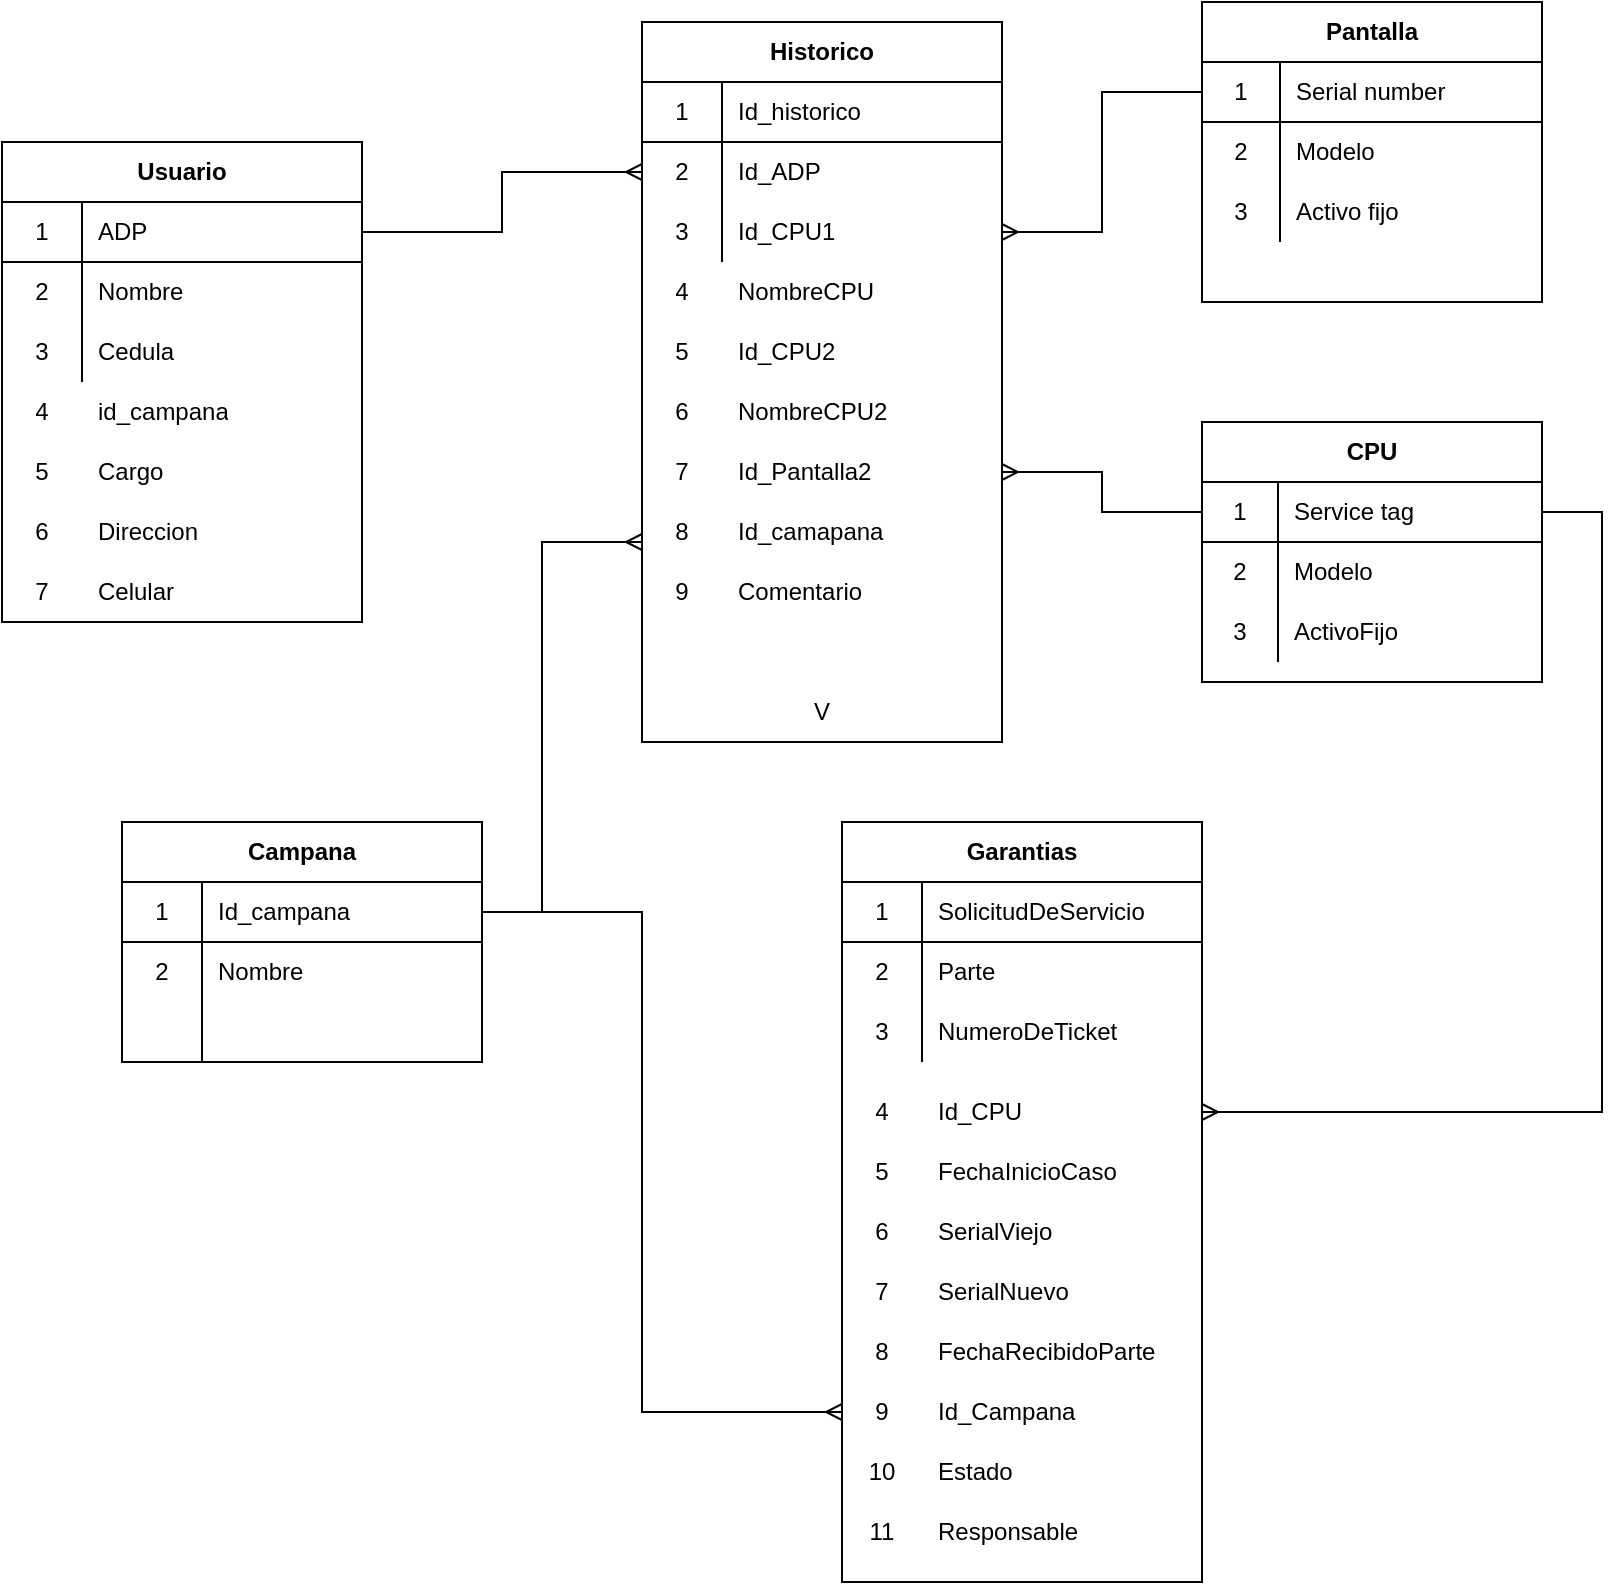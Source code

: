 <mxfile version="14.6.0" type="device"><diagram id="nsAA8oN7hrVzSMT5-Uo8" name="Page-1"><mxGraphModel dx="1422" dy="737" grid="1" gridSize="10" guides="1" tooltips="1" connect="1" arrows="1" fold="1" page="1" pageScale="1" pageWidth="850" pageHeight="1100" math="0" shadow="0"><root><mxCell id="0"/><mxCell id="1" parent="0"/><mxCell id="r07mZKcz7ETErod1xhzl-1" value="Campana" style="shape=table;html=1;whiteSpace=wrap;startSize=30;container=1;collapsible=0;childLayout=tableLayout;fixedRows=1;rowLines=0;fontStyle=1;align=center;" vertex="1" parent="1"><mxGeometry x="60" y="460" width="180" height="120" as="geometry"/></mxCell><mxCell id="r07mZKcz7ETErod1xhzl-2" value="" style="shape=partialRectangle;html=1;whiteSpace=wrap;collapsible=0;dropTarget=0;pointerEvents=0;fillColor=none;top=0;left=0;bottom=1;right=0;points=[[0,0.5],[1,0.5]];portConstraint=eastwest;" vertex="1" parent="r07mZKcz7ETErod1xhzl-1"><mxGeometry y="30" width="180" height="30" as="geometry"/></mxCell><mxCell id="r07mZKcz7ETErod1xhzl-3" value="1" style="shape=partialRectangle;html=1;whiteSpace=wrap;connectable=0;fillColor=none;top=0;left=0;bottom=0;right=0;overflow=hidden;" vertex="1" parent="r07mZKcz7ETErod1xhzl-2"><mxGeometry width="40" height="30" as="geometry"/></mxCell><mxCell id="r07mZKcz7ETErod1xhzl-4" value="Id_campana" style="shape=partialRectangle;html=1;whiteSpace=wrap;connectable=0;fillColor=none;top=0;left=0;bottom=0;right=0;align=left;spacingLeft=6;overflow=hidden;" vertex="1" parent="r07mZKcz7ETErod1xhzl-2"><mxGeometry x="40" width="140" height="30" as="geometry"/></mxCell><mxCell id="r07mZKcz7ETErod1xhzl-5" value="" style="shape=partialRectangle;html=1;whiteSpace=wrap;collapsible=0;dropTarget=0;pointerEvents=0;fillColor=none;top=0;left=0;bottom=0;right=0;points=[[0,0.5],[1,0.5]];portConstraint=eastwest;" vertex="1" parent="r07mZKcz7ETErod1xhzl-1"><mxGeometry y="60" width="180" height="30" as="geometry"/></mxCell><mxCell id="r07mZKcz7ETErod1xhzl-6" value="2" style="shape=partialRectangle;html=1;whiteSpace=wrap;connectable=0;fillColor=none;top=0;left=0;bottom=0;right=0;overflow=hidden;" vertex="1" parent="r07mZKcz7ETErod1xhzl-5"><mxGeometry width="40" height="30" as="geometry"/></mxCell><mxCell id="r07mZKcz7ETErod1xhzl-7" value="Nombre" style="shape=partialRectangle;html=1;whiteSpace=wrap;connectable=0;fillColor=none;top=0;left=0;bottom=0;right=0;align=left;spacingLeft=6;overflow=hidden;" vertex="1" parent="r07mZKcz7ETErod1xhzl-5"><mxGeometry x="40" width="140" height="30" as="geometry"/></mxCell><mxCell id="r07mZKcz7ETErod1xhzl-8" value="" style="shape=partialRectangle;html=1;whiteSpace=wrap;collapsible=0;dropTarget=0;pointerEvents=0;fillColor=none;top=0;left=0;bottom=0;right=0;points=[[0,0.5],[1,0.5]];portConstraint=eastwest;" vertex="1" parent="r07mZKcz7ETErod1xhzl-1"><mxGeometry y="90" width="180" height="30" as="geometry"/></mxCell><mxCell id="r07mZKcz7ETErod1xhzl-9" value="" style="shape=partialRectangle;html=1;whiteSpace=wrap;connectable=0;fillColor=none;top=0;left=0;bottom=0;right=0;overflow=hidden;" vertex="1" parent="r07mZKcz7ETErod1xhzl-8"><mxGeometry width="40" height="30" as="geometry"/></mxCell><mxCell id="r07mZKcz7ETErod1xhzl-10" value="" style="shape=partialRectangle;html=1;whiteSpace=wrap;connectable=0;fillColor=none;top=0;left=0;bottom=0;right=0;align=left;spacingLeft=6;overflow=hidden;" vertex="1" parent="r07mZKcz7ETErod1xhzl-8"><mxGeometry x="40" width="140" height="30" as="geometry"/></mxCell><mxCell id="r07mZKcz7ETErod1xhzl-11" value="Usuario" style="shape=table;html=1;whiteSpace=wrap;startSize=30;container=1;collapsible=0;childLayout=tableLayout;fixedRows=1;rowLines=0;fontStyle=1;align=center;" vertex="1" parent="1"><mxGeometry y="120" width="180" height="240" as="geometry"/></mxCell><mxCell id="r07mZKcz7ETErod1xhzl-12" value="" style="shape=partialRectangle;html=1;whiteSpace=wrap;collapsible=0;dropTarget=0;pointerEvents=0;fillColor=none;top=0;left=0;bottom=1;right=0;points=[[0,0.5],[1,0.5]];portConstraint=eastwest;" vertex="1" parent="r07mZKcz7ETErod1xhzl-11"><mxGeometry y="30" width="180" height="30" as="geometry"/></mxCell><mxCell id="r07mZKcz7ETErod1xhzl-13" value="1" style="shape=partialRectangle;html=1;whiteSpace=wrap;connectable=0;fillColor=none;top=0;left=0;bottom=0;right=0;overflow=hidden;" vertex="1" parent="r07mZKcz7ETErod1xhzl-12"><mxGeometry width="40" height="30" as="geometry"/></mxCell><mxCell id="r07mZKcz7ETErod1xhzl-14" value="ADP" style="shape=partialRectangle;html=1;whiteSpace=wrap;connectable=0;fillColor=none;top=0;left=0;bottom=0;right=0;align=left;spacingLeft=6;overflow=hidden;" vertex="1" parent="r07mZKcz7ETErod1xhzl-12"><mxGeometry x="40" width="140" height="30" as="geometry"/></mxCell><mxCell id="r07mZKcz7ETErod1xhzl-15" value="" style="shape=partialRectangle;html=1;whiteSpace=wrap;collapsible=0;dropTarget=0;pointerEvents=0;fillColor=none;top=0;left=0;bottom=0;right=0;points=[[0,0.5],[1,0.5]];portConstraint=eastwest;" vertex="1" parent="r07mZKcz7ETErod1xhzl-11"><mxGeometry y="60" width="180" height="30" as="geometry"/></mxCell><mxCell id="r07mZKcz7ETErod1xhzl-16" value="2" style="shape=partialRectangle;html=1;whiteSpace=wrap;connectable=0;fillColor=none;top=0;left=0;bottom=0;right=0;overflow=hidden;" vertex="1" parent="r07mZKcz7ETErod1xhzl-15"><mxGeometry width="40" height="30" as="geometry"/></mxCell><mxCell id="r07mZKcz7ETErod1xhzl-17" value="Nombre" style="shape=partialRectangle;html=1;whiteSpace=wrap;connectable=0;fillColor=none;top=0;left=0;bottom=0;right=0;align=left;spacingLeft=6;overflow=hidden;" vertex="1" parent="r07mZKcz7ETErod1xhzl-15"><mxGeometry x="40" width="140" height="30" as="geometry"/></mxCell><mxCell id="r07mZKcz7ETErod1xhzl-18" value="" style="shape=partialRectangle;html=1;whiteSpace=wrap;collapsible=0;dropTarget=0;pointerEvents=0;fillColor=none;top=0;left=0;bottom=0;right=0;points=[[0,0.5],[1,0.5]];portConstraint=eastwest;" vertex="1" parent="r07mZKcz7ETErod1xhzl-11"><mxGeometry y="90" width="180" height="30" as="geometry"/></mxCell><mxCell id="r07mZKcz7ETErod1xhzl-19" value="3" style="shape=partialRectangle;html=1;whiteSpace=wrap;connectable=0;fillColor=none;top=0;left=0;bottom=0;right=0;overflow=hidden;" vertex="1" parent="r07mZKcz7ETErod1xhzl-18"><mxGeometry width="40" height="30" as="geometry"/></mxCell><mxCell id="r07mZKcz7ETErod1xhzl-20" value="Cedula" style="shape=partialRectangle;html=1;whiteSpace=wrap;connectable=0;fillColor=none;top=0;left=0;bottom=0;right=0;align=left;spacingLeft=6;overflow=hidden;" vertex="1" parent="r07mZKcz7ETErod1xhzl-18"><mxGeometry x="40" width="140" height="30" as="geometry"/></mxCell><mxCell id="r07mZKcz7ETErod1xhzl-21" value="" style="shape=partialRectangle;html=1;whiteSpace=wrap;collapsible=0;dropTarget=0;pointerEvents=0;fillColor=none;top=0;left=0;bottom=0;right=0;points=[[0,0.5],[1,0.5]];portConstraint=eastwest;" vertex="1" parent="1"><mxGeometry y="270" width="180" height="30" as="geometry"/></mxCell><mxCell id="r07mZKcz7ETErod1xhzl-22" value="5" style="shape=partialRectangle;html=1;whiteSpace=wrap;connectable=0;fillColor=none;top=0;left=0;bottom=0;right=0;overflow=hidden;" vertex="1" parent="r07mZKcz7ETErod1xhzl-21"><mxGeometry width="40" height="30" as="geometry"/></mxCell><mxCell id="r07mZKcz7ETErod1xhzl-23" value="Cargo" style="shape=partialRectangle;html=1;whiteSpace=wrap;connectable=0;fillColor=none;top=0;left=0;bottom=0;right=0;align=left;spacingLeft=6;overflow=hidden;" vertex="1" parent="r07mZKcz7ETErod1xhzl-21"><mxGeometry x="40" width="140" height="30" as="geometry"/></mxCell><mxCell id="r07mZKcz7ETErod1xhzl-24" value="" style="shape=partialRectangle;html=1;whiteSpace=wrap;collapsible=0;dropTarget=0;pointerEvents=0;fillColor=none;top=0;left=0;bottom=0;right=0;points=[[0,0.5],[1,0.5]];portConstraint=eastwest;" vertex="1" parent="1"><mxGeometry y="240" width="180" height="30" as="geometry"/></mxCell><mxCell id="r07mZKcz7ETErod1xhzl-25" value="4" style="shape=partialRectangle;html=1;whiteSpace=wrap;connectable=0;fillColor=none;top=0;left=0;bottom=0;right=0;overflow=hidden;" vertex="1" parent="r07mZKcz7ETErod1xhzl-24"><mxGeometry width="40" height="30" as="geometry"/></mxCell><mxCell id="r07mZKcz7ETErod1xhzl-26" value="id_campana" style="shape=partialRectangle;html=1;whiteSpace=wrap;connectable=0;fillColor=none;top=0;left=0;bottom=0;right=0;align=left;spacingLeft=6;overflow=hidden;" vertex="1" parent="r07mZKcz7ETErod1xhzl-24"><mxGeometry x="40" width="140" height="30" as="geometry"/></mxCell><mxCell id="r07mZKcz7ETErod1xhzl-27" value="" style="shape=partialRectangle;html=1;whiteSpace=wrap;collapsible=0;dropTarget=0;pointerEvents=0;fillColor=none;top=0;left=0;bottom=0;right=0;points=[[0,0.5],[1,0.5]];portConstraint=eastwest;" vertex="1" parent="1"><mxGeometry y="300" width="180" height="30" as="geometry"/></mxCell><mxCell id="r07mZKcz7ETErod1xhzl-28" value="6" style="shape=partialRectangle;html=1;whiteSpace=wrap;connectable=0;fillColor=none;top=0;left=0;bottom=0;right=0;overflow=hidden;" vertex="1" parent="r07mZKcz7ETErod1xhzl-27"><mxGeometry width="40" height="30" as="geometry"/></mxCell><mxCell id="r07mZKcz7ETErod1xhzl-29" value="Direccion" style="shape=partialRectangle;html=1;whiteSpace=wrap;connectable=0;fillColor=none;top=0;left=0;bottom=0;right=0;align=left;spacingLeft=6;overflow=hidden;" vertex="1" parent="r07mZKcz7ETErod1xhzl-27"><mxGeometry x="40" width="140" height="30" as="geometry"/></mxCell><mxCell id="r07mZKcz7ETErod1xhzl-30" value="" style="shape=partialRectangle;html=1;whiteSpace=wrap;collapsible=0;dropTarget=0;pointerEvents=0;fillColor=none;top=0;left=0;bottom=0;right=0;points=[[0,0.5],[1,0.5]];portConstraint=eastwest;" vertex="1" parent="1"><mxGeometry y="330" width="180" height="30" as="geometry"/></mxCell><mxCell id="r07mZKcz7ETErod1xhzl-31" value="7" style="shape=partialRectangle;html=1;whiteSpace=wrap;connectable=0;fillColor=none;top=0;left=0;bottom=0;right=0;overflow=hidden;" vertex="1" parent="r07mZKcz7ETErod1xhzl-30"><mxGeometry width="40" height="30" as="geometry"/></mxCell><mxCell id="r07mZKcz7ETErod1xhzl-32" value="Celular" style="shape=partialRectangle;html=1;whiteSpace=wrap;connectable=0;fillColor=none;top=0;left=0;bottom=0;right=0;align=left;spacingLeft=6;overflow=hidden;" vertex="1" parent="r07mZKcz7ETErod1xhzl-30"><mxGeometry x="40" width="140" height="30" as="geometry"/></mxCell><mxCell id="r07mZKcz7ETErod1xhzl-33" value="CPU" style="shape=table;html=1;whiteSpace=wrap;startSize=30;container=1;collapsible=0;childLayout=tableLayout;fixedRows=1;rowLines=0;fontStyle=1;align=center;" vertex="1" parent="1"><mxGeometry x="600" y="260" width="170" height="130" as="geometry"/></mxCell><mxCell id="r07mZKcz7ETErod1xhzl-34" value="" style="shape=partialRectangle;html=1;whiteSpace=wrap;collapsible=0;dropTarget=0;pointerEvents=0;fillColor=none;top=0;left=0;bottom=1;right=0;points=[[0,0.5],[1,0.5]];portConstraint=eastwest;" vertex="1" parent="r07mZKcz7ETErod1xhzl-33"><mxGeometry y="30" width="170" height="30" as="geometry"/></mxCell><mxCell id="r07mZKcz7ETErod1xhzl-35" value="1" style="shape=partialRectangle;html=1;whiteSpace=wrap;connectable=0;fillColor=none;top=0;left=0;bottom=0;right=0;overflow=hidden;" vertex="1" parent="r07mZKcz7ETErod1xhzl-34"><mxGeometry width="38" height="30" as="geometry"/></mxCell><mxCell id="r07mZKcz7ETErod1xhzl-36" value="Service tag" style="shape=partialRectangle;html=1;whiteSpace=wrap;connectable=0;fillColor=none;top=0;left=0;bottom=0;right=0;align=left;spacingLeft=6;overflow=hidden;" vertex="1" parent="r07mZKcz7ETErod1xhzl-34"><mxGeometry x="38" width="132" height="30" as="geometry"/></mxCell><mxCell id="r07mZKcz7ETErod1xhzl-37" value="" style="shape=partialRectangle;html=1;whiteSpace=wrap;collapsible=0;dropTarget=0;pointerEvents=0;fillColor=none;top=0;left=0;bottom=0;right=0;points=[[0,0.5],[1,0.5]];portConstraint=eastwest;" vertex="1" parent="r07mZKcz7ETErod1xhzl-33"><mxGeometry y="60" width="170" height="30" as="geometry"/></mxCell><mxCell id="r07mZKcz7ETErod1xhzl-38" value="2" style="shape=partialRectangle;html=1;whiteSpace=wrap;connectable=0;fillColor=none;top=0;left=0;bottom=0;right=0;overflow=hidden;" vertex="1" parent="r07mZKcz7ETErod1xhzl-37"><mxGeometry width="38" height="30" as="geometry"/></mxCell><mxCell id="r07mZKcz7ETErod1xhzl-39" value="Modelo" style="shape=partialRectangle;html=1;whiteSpace=wrap;connectable=0;fillColor=none;top=0;left=0;bottom=0;right=0;align=left;spacingLeft=6;overflow=hidden;" vertex="1" parent="r07mZKcz7ETErod1xhzl-37"><mxGeometry x="38" width="132" height="30" as="geometry"/></mxCell><mxCell id="r07mZKcz7ETErod1xhzl-40" value="" style="shape=partialRectangle;html=1;whiteSpace=wrap;collapsible=0;dropTarget=0;pointerEvents=0;fillColor=none;top=0;left=0;bottom=0;right=0;points=[[0,0.5],[1,0.5]];portConstraint=eastwest;" vertex="1" parent="r07mZKcz7ETErod1xhzl-33"><mxGeometry y="90" width="170" height="30" as="geometry"/></mxCell><mxCell id="r07mZKcz7ETErod1xhzl-41" value="3" style="shape=partialRectangle;html=1;whiteSpace=wrap;connectable=0;fillColor=none;top=0;left=0;bottom=0;right=0;overflow=hidden;" vertex="1" parent="r07mZKcz7ETErod1xhzl-40"><mxGeometry width="38" height="30" as="geometry"/></mxCell><mxCell id="r07mZKcz7ETErod1xhzl-42" value="ActivoFijo" style="shape=partialRectangle;html=1;whiteSpace=wrap;connectable=0;fillColor=none;top=0;left=0;bottom=0;right=0;align=left;spacingLeft=6;overflow=hidden;" vertex="1" parent="r07mZKcz7ETErod1xhzl-40"><mxGeometry x="38" width="132" height="30" as="geometry"/></mxCell><mxCell id="r07mZKcz7ETErod1xhzl-46" value="Pantalla" style="shape=table;html=1;whiteSpace=wrap;startSize=30;container=1;collapsible=0;childLayout=tableLayout;fixedRows=1;rowLines=0;fontStyle=1;align=center;" vertex="1" parent="1"><mxGeometry x="600" y="50" width="170" height="150" as="geometry"/></mxCell><mxCell id="r07mZKcz7ETErod1xhzl-47" value="" style="shape=partialRectangle;html=1;whiteSpace=wrap;collapsible=0;dropTarget=0;pointerEvents=0;fillColor=none;top=0;left=0;bottom=1;right=0;points=[[0,0.5],[1,0.5]];portConstraint=eastwest;" vertex="1" parent="r07mZKcz7ETErod1xhzl-46"><mxGeometry y="30" width="170" height="30" as="geometry"/></mxCell><mxCell id="r07mZKcz7ETErod1xhzl-48" value="1" style="shape=partialRectangle;html=1;whiteSpace=wrap;connectable=0;fillColor=none;top=0;left=0;bottom=0;right=0;overflow=hidden;" vertex="1" parent="r07mZKcz7ETErod1xhzl-47"><mxGeometry width="39" height="30" as="geometry"/></mxCell><mxCell id="r07mZKcz7ETErod1xhzl-49" value="Serial number" style="shape=partialRectangle;html=1;whiteSpace=wrap;connectable=0;fillColor=none;top=0;left=0;bottom=0;right=0;align=left;spacingLeft=6;overflow=hidden;" vertex="1" parent="r07mZKcz7ETErod1xhzl-47"><mxGeometry x="39" width="131" height="30" as="geometry"/></mxCell><mxCell id="r07mZKcz7ETErod1xhzl-50" value="" style="shape=partialRectangle;html=1;whiteSpace=wrap;collapsible=0;dropTarget=0;pointerEvents=0;fillColor=none;top=0;left=0;bottom=0;right=0;points=[[0,0.5],[1,0.5]];portConstraint=eastwest;" vertex="1" parent="r07mZKcz7ETErod1xhzl-46"><mxGeometry y="60" width="170" height="30" as="geometry"/></mxCell><mxCell id="r07mZKcz7ETErod1xhzl-51" value="2" style="shape=partialRectangle;html=1;whiteSpace=wrap;connectable=0;fillColor=none;top=0;left=0;bottom=0;right=0;overflow=hidden;" vertex="1" parent="r07mZKcz7ETErod1xhzl-50"><mxGeometry width="39" height="30" as="geometry"/></mxCell><mxCell id="r07mZKcz7ETErod1xhzl-52" value="Modelo" style="shape=partialRectangle;html=1;whiteSpace=wrap;connectable=0;fillColor=none;top=0;left=0;bottom=0;right=0;align=left;spacingLeft=6;overflow=hidden;" vertex="1" parent="r07mZKcz7ETErod1xhzl-50"><mxGeometry x="39" width="131" height="30" as="geometry"/></mxCell><mxCell id="r07mZKcz7ETErod1xhzl-53" value="" style="shape=partialRectangle;html=1;whiteSpace=wrap;collapsible=0;dropTarget=0;pointerEvents=0;fillColor=none;top=0;left=0;bottom=0;right=0;points=[[0,0.5],[1,0.5]];portConstraint=eastwest;" vertex="1" parent="r07mZKcz7ETErod1xhzl-46"><mxGeometry y="90" width="170" height="30" as="geometry"/></mxCell><mxCell id="r07mZKcz7ETErod1xhzl-54" value="3" style="shape=partialRectangle;html=1;whiteSpace=wrap;connectable=0;fillColor=none;top=0;left=0;bottom=0;right=0;overflow=hidden;" vertex="1" parent="r07mZKcz7ETErod1xhzl-53"><mxGeometry width="39" height="30" as="geometry"/></mxCell><mxCell id="r07mZKcz7ETErod1xhzl-55" value="Activo fijo" style="shape=partialRectangle;html=1;whiteSpace=wrap;connectable=0;fillColor=none;top=0;left=0;bottom=0;right=0;align=left;spacingLeft=6;overflow=hidden;" vertex="1" parent="r07mZKcz7ETErod1xhzl-53"><mxGeometry x="39" width="131" height="30" as="geometry"/></mxCell><mxCell id="r07mZKcz7ETErod1xhzl-73" value="Historico" style="shape=table;html=1;whiteSpace=wrap;startSize=30;container=1;collapsible=0;childLayout=tableLayout;fixedRows=1;rowLines=0;fontStyle=1;align=center;" vertex="1" parent="1"><mxGeometry x="320" y="60" width="180" height="360" as="geometry"/></mxCell><mxCell id="r07mZKcz7ETErod1xhzl-74" value="" style="shape=partialRectangle;html=1;whiteSpace=wrap;collapsible=0;dropTarget=0;pointerEvents=0;fillColor=none;top=0;left=0;bottom=1;right=0;points=[[0,0.5],[1,0.5]];portConstraint=eastwest;" vertex="1" parent="r07mZKcz7ETErod1xhzl-73"><mxGeometry y="30" width="180" height="30" as="geometry"/></mxCell><mxCell id="r07mZKcz7ETErod1xhzl-75" value="1" style="shape=partialRectangle;html=1;whiteSpace=wrap;connectable=0;fillColor=none;top=0;left=0;bottom=0;right=0;overflow=hidden;" vertex="1" parent="r07mZKcz7ETErod1xhzl-74"><mxGeometry width="40" height="30" as="geometry"/></mxCell><mxCell id="r07mZKcz7ETErod1xhzl-76" value="Id_historico" style="shape=partialRectangle;html=1;whiteSpace=wrap;connectable=0;fillColor=none;top=0;left=0;bottom=0;right=0;align=left;spacingLeft=6;overflow=hidden;" vertex="1" parent="r07mZKcz7ETErod1xhzl-74"><mxGeometry x="40" width="140" height="30" as="geometry"/></mxCell><mxCell id="r07mZKcz7ETErod1xhzl-77" value="" style="shape=partialRectangle;html=1;whiteSpace=wrap;collapsible=0;dropTarget=0;pointerEvents=0;fillColor=none;top=0;left=0;bottom=0;right=0;points=[[0,0.5],[1,0.5]];portConstraint=eastwest;" vertex="1" parent="r07mZKcz7ETErod1xhzl-73"><mxGeometry y="60" width="180" height="30" as="geometry"/></mxCell><mxCell id="r07mZKcz7ETErod1xhzl-78" value="2" style="shape=partialRectangle;html=1;whiteSpace=wrap;connectable=0;fillColor=none;top=0;left=0;bottom=0;right=0;overflow=hidden;" vertex="1" parent="r07mZKcz7ETErod1xhzl-77"><mxGeometry width="40" height="30" as="geometry"/></mxCell><mxCell id="r07mZKcz7ETErod1xhzl-79" value="Id_ADP" style="shape=partialRectangle;html=1;whiteSpace=wrap;connectable=0;fillColor=none;top=0;left=0;bottom=0;right=0;align=left;spacingLeft=6;overflow=hidden;" vertex="1" parent="r07mZKcz7ETErod1xhzl-77"><mxGeometry x="40" width="140" height="30" as="geometry"/></mxCell><mxCell id="r07mZKcz7ETErod1xhzl-80" value="" style="shape=partialRectangle;html=1;whiteSpace=wrap;collapsible=0;dropTarget=0;pointerEvents=0;fillColor=none;top=0;left=0;bottom=0;right=0;points=[[0,0.5],[1,0.5]];portConstraint=eastwest;" vertex="1" parent="r07mZKcz7ETErod1xhzl-73"><mxGeometry y="90" width="180" height="30" as="geometry"/></mxCell><mxCell id="r07mZKcz7ETErod1xhzl-81" value="3" style="shape=partialRectangle;html=1;whiteSpace=wrap;connectable=0;fillColor=none;top=0;left=0;bottom=0;right=0;overflow=hidden;" vertex="1" parent="r07mZKcz7ETErod1xhzl-80"><mxGeometry width="40" height="30" as="geometry"/></mxCell><mxCell id="r07mZKcz7ETErod1xhzl-82" value="Id_CPU1" style="shape=partialRectangle;html=1;whiteSpace=wrap;connectable=0;fillColor=none;top=0;left=0;bottom=0;right=0;align=left;spacingLeft=6;overflow=hidden;" vertex="1" parent="r07mZKcz7ETErod1xhzl-80"><mxGeometry x="40" width="140" height="30" as="geometry"/></mxCell><mxCell id="r07mZKcz7ETErod1xhzl-83" style="edgeStyle=orthogonalEdgeStyle;rounded=0;orthogonalLoop=1;jettySize=auto;html=1;exitX=1;exitY=0.5;exitDx=0;exitDy=0;endArrow=ERmany;endFill=0;entryX=0;entryY=0.5;entryDx=0;entryDy=0;" edge="1" parent="1" source="r07mZKcz7ETErod1xhzl-12" target="r07mZKcz7ETErod1xhzl-77"><mxGeometry relative="1" as="geometry"><mxPoint x="430" y="170" as="targetPoint"/></mxGeometry></mxCell><mxCell id="r07mZKcz7ETErod1xhzl-84" value="" style="shape=partialRectangle;html=1;whiteSpace=wrap;collapsible=0;dropTarget=0;pointerEvents=0;fillColor=none;top=0;left=0;bottom=0;right=0;points=[[0,0.5],[1,0.5]];portConstraint=eastwest;" vertex="1" parent="1"><mxGeometry x="320" y="210" width="180" height="30" as="geometry"/></mxCell><mxCell id="r07mZKcz7ETErod1xhzl-85" value="5" style="shape=partialRectangle;html=1;whiteSpace=wrap;connectable=0;fillColor=none;top=0;left=0;bottom=0;right=0;overflow=hidden;" vertex="1" parent="r07mZKcz7ETErod1xhzl-84"><mxGeometry width="40" height="30" as="geometry"/></mxCell><mxCell id="r07mZKcz7ETErod1xhzl-86" value="Id_CPU2" style="shape=partialRectangle;html=1;whiteSpace=wrap;connectable=0;fillColor=none;top=0;left=0;bottom=0;right=0;align=left;spacingLeft=6;overflow=hidden;" vertex="1" parent="r07mZKcz7ETErod1xhzl-84"><mxGeometry x="40" width="140" height="30" as="geometry"/></mxCell><mxCell id="r07mZKcz7ETErod1xhzl-87" value="" style="shape=partialRectangle;html=1;whiteSpace=wrap;collapsible=0;dropTarget=0;pointerEvents=0;fillColor=none;top=0;left=0;bottom=0;right=0;points=[[0,0.5],[1,0.5]];portConstraint=eastwest;" vertex="1" parent="1"><mxGeometry x="320" y="270" width="180" height="30" as="geometry"/></mxCell><mxCell id="r07mZKcz7ETErod1xhzl-88" value="7" style="shape=partialRectangle;html=1;whiteSpace=wrap;connectable=0;fillColor=none;top=0;left=0;bottom=0;right=0;overflow=hidden;" vertex="1" parent="r07mZKcz7ETErod1xhzl-87"><mxGeometry width="40" height="30" as="geometry"/></mxCell><mxCell id="r07mZKcz7ETErod1xhzl-89" value="Id_Pantalla2" style="shape=partialRectangle;html=1;whiteSpace=wrap;connectable=0;fillColor=none;top=0;left=0;bottom=0;right=0;align=left;spacingLeft=6;overflow=hidden;" vertex="1" parent="r07mZKcz7ETErod1xhzl-87"><mxGeometry x="40" width="140" height="30" as="geometry"/></mxCell><mxCell id="r07mZKcz7ETErod1xhzl-90" value="V" style="shape=partialRectangle;html=1;whiteSpace=wrap;collapsible=0;dropTarget=0;pointerEvents=0;fillColor=none;top=0;left=0;bottom=0;right=0;points=[[0,0.5],[1,0.5]];portConstraint=eastwest;" vertex="1" parent="1"><mxGeometry x="320" y="390" width="180" height="30" as="geometry"/></mxCell><mxCell id="r07mZKcz7ETErod1xhzl-92" value="" style="shape=partialRectangle;html=1;whiteSpace=wrap;connectable=0;fillColor=none;top=0;left=0;bottom=0;right=0;align=left;spacingLeft=6;overflow=hidden;" vertex="1" parent="r07mZKcz7ETErod1xhzl-90"><mxGeometry x="50" width="140" height="30" as="geometry"/></mxCell><mxCell id="r07mZKcz7ETErod1xhzl-93" style="edgeStyle=orthogonalEdgeStyle;rounded=0;orthogonalLoop=1;jettySize=auto;html=1;exitX=0;exitY=0.5;exitDx=0;exitDy=0;endArrow=ERmany;endFill=0;entryX=1;entryY=0.5;entryDx=0;entryDy=0;" edge="1" parent="1" source="r07mZKcz7ETErod1xhzl-47" target="r07mZKcz7ETErod1xhzl-80"><mxGeometry relative="1" as="geometry"><mxPoint x="240" y="265" as="sourcePoint"/><mxPoint x="450" y="185" as="targetPoint"/></mxGeometry></mxCell><mxCell id="r07mZKcz7ETErod1xhzl-94" style="edgeStyle=orthogonalEdgeStyle;rounded=0;orthogonalLoop=1;jettySize=auto;html=1;exitX=0;exitY=0.5;exitDx=0;exitDy=0;endArrow=ERmany;endFill=0;entryX=1;entryY=0.5;entryDx=0;entryDy=0;" edge="1" parent="1" source="r07mZKcz7ETErod1xhzl-34" target="r07mZKcz7ETErod1xhzl-87"><mxGeometry relative="1" as="geometry"><mxPoint x="690" y="375" as="sourcePoint"/><mxPoint x="630" y="215" as="targetPoint"/></mxGeometry></mxCell><mxCell id="r07mZKcz7ETErod1xhzl-95" value="Garantias" style="shape=table;html=1;whiteSpace=wrap;startSize=30;container=1;collapsible=0;childLayout=tableLayout;fixedRows=1;rowLines=0;fontStyle=1;align=center;" vertex="1" parent="1"><mxGeometry x="420" y="460" width="180" height="380" as="geometry"/></mxCell><mxCell id="r07mZKcz7ETErod1xhzl-96" value="" style="shape=partialRectangle;html=1;whiteSpace=wrap;collapsible=0;dropTarget=0;pointerEvents=0;fillColor=none;top=0;left=0;bottom=1;right=0;points=[[0,0.5],[1,0.5]];portConstraint=eastwest;" vertex="1" parent="r07mZKcz7ETErod1xhzl-95"><mxGeometry y="30" width="180" height="30" as="geometry"/></mxCell><mxCell id="r07mZKcz7ETErod1xhzl-97" value="1" style="shape=partialRectangle;html=1;whiteSpace=wrap;connectable=0;fillColor=none;top=0;left=0;bottom=0;right=0;overflow=hidden;" vertex="1" parent="r07mZKcz7ETErod1xhzl-96"><mxGeometry width="40" height="30" as="geometry"/></mxCell><mxCell id="r07mZKcz7ETErod1xhzl-98" value="SolicitudDeServicio" style="shape=partialRectangle;html=1;whiteSpace=wrap;connectable=0;fillColor=none;top=0;left=0;bottom=0;right=0;align=left;spacingLeft=6;overflow=hidden;" vertex="1" parent="r07mZKcz7ETErod1xhzl-96"><mxGeometry x="40" width="140" height="30" as="geometry"/></mxCell><mxCell id="r07mZKcz7ETErod1xhzl-99" value="" style="shape=partialRectangle;html=1;whiteSpace=wrap;collapsible=0;dropTarget=0;pointerEvents=0;fillColor=none;top=0;left=0;bottom=0;right=0;points=[[0,0.5],[1,0.5]];portConstraint=eastwest;" vertex="1" parent="r07mZKcz7ETErod1xhzl-95"><mxGeometry y="60" width="180" height="30" as="geometry"/></mxCell><mxCell id="r07mZKcz7ETErod1xhzl-100" value="2" style="shape=partialRectangle;html=1;whiteSpace=wrap;connectable=0;fillColor=none;top=0;left=0;bottom=0;right=0;overflow=hidden;" vertex="1" parent="r07mZKcz7ETErod1xhzl-99"><mxGeometry width="40" height="30" as="geometry"/></mxCell><mxCell id="r07mZKcz7ETErod1xhzl-101" value="Parte" style="shape=partialRectangle;html=1;whiteSpace=wrap;connectable=0;fillColor=none;top=0;left=0;bottom=0;right=0;align=left;spacingLeft=6;overflow=hidden;" vertex="1" parent="r07mZKcz7ETErod1xhzl-99"><mxGeometry x="40" width="140" height="30" as="geometry"/></mxCell><mxCell id="r07mZKcz7ETErod1xhzl-102" value="" style="shape=partialRectangle;html=1;whiteSpace=wrap;collapsible=0;dropTarget=0;pointerEvents=0;fillColor=none;top=0;left=0;bottom=0;right=0;points=[[0,0.5],[1,0.5]];portConstraint=eastwest;" vertex="1" parent="r07mZKcz7ETErod1xhzl-95"><mxGeometry y="90" width="180" height="30" as="geometry"/></mxCell><mxCell id="r07mZKcz7ETErod1xhzl-103" value="3" style="shape=partialRectangle;html=1;whiteSpace=wrap;connectable=0;fillColor=none;top=0;left=0;bottom=0;right=0;overflow=hidden;" vertex="1" parent="r07mZKcz7ETErod1xhzl-102"><mxGeometry width="40" height="30" as="geometry"/></mxCell><mxCell id="r07mZKcz7ETErod1xhzl-104" value="NumeroDeTicket" style="shape=partialRectangle;html=1;whiteSpace=wrap;connectable=0;fillColor=none;top=0;left=0;bottom=0;right=0;align=left;spacingLeft=6;overflow=hidden;" vertex="1" parent="r07mZKcz7ETErod1xhzl-102"><mxGeometry x="40" width="140" height="30" as="geometry"/></mxCell><mxCell id="r07mZKcz7ETErod1xhzl-105" value="" style="shape=partialRectangle;html=1;whiteSpace=wrap;collapsible=0;dropTarget=0;pointerEvents=0;fillColor=none;top=0;left=0;bottom=0;right=0;points=[[0,0.5],[1,0.5]];portConstraint=eastwest;" vertex="1" parent="1"><mxGeometry x="420" y="590" width="180" height="30" as="geometry"/></mxCell><mxCell id="r07mZKcz7ETErod1xhzl-106" value="4" style="shape=partialRectangle;html=1;whiteSpace=wrap;connectable=0;fillColor=none;top=0;left=0;bottom=0;right=0;overflow=hidden;" vertex="1" parent="r07mZKcz7ETErod1xhzl-105"><mxGeometry width="40" height="30" as="geometry"/></mxCell><mxCell id="r07mZKcz7ETErod1xhzl-107" value="Id_CPU" style="shape=partialRectangle;html=1;whiteSpace=wrap;connectable=0;fillColor=none;top=0;left=0;bottom=0;right=0;align=left;spacingLeft=6;overflow=hidden;" vertex="1" parent="r07mZKcz7ETErod1xhzl-105"><mxGeometry x="40" width="140" height="30" as="geometry"/></mxCell><mxCell id="r07mZKcz7ETErod1xhzl-108" value="" style="shape=partialRectangle;html=1;whiteSpace=wrap;collapsible=0;dropTarget=0;pointerEvents=0;fillColor=none;top=0;left=0;bottom=0;right=0;points=[[0,0.5],[1,0.5]];portConstraint=eastwest;" vertex="1" parent="1"><mxGeometry x="420" y="710" width="180" height="30" as="geometry"/></mxCell><mxCell id="r07mZKcz7ETErod1xhzl-109" value="8" style="shape=partialRectangle;html=1;whiteSpace=wrap;connectable=0;fillColor=none;top=0;left=0;bottom=0;right=0;overflow=hidden;" vertex="1" parent="r07mZKcz7ETErod1xhzl-108"><mxGeometry width="40" height="30" as="geometry"/></mxCell><mxCell id="r07mZKcz7ETErod1xhzl-110" value="FechaRecibidoParte" style="shape=partialRectangle;html=1;whiteSpace=wrap;connectable=0;fillColor=none;top=0;left=0;bottom=0;right=0;align=left;spacingLeft=6;overflow=hidden;" vertex="1" parent="r07mZKcz7ETErod1xhzl-108"><mxGeometry x="40" width="140" height="30" as="geometry"/></mxCell><mxCell id="r07mZKcz7ETErod1xhzl-111" value="" style="shape=partialRectangle;html=1;whiteSpace=wrap;collapsible=0;dropTarget=0;pointerEvents=0;fillColor=none;top=0;left=0;bottom=0;right=0;points=[[0,0.5],[1,0.5]];portConstraint=eastwest;" vertex="1" parent="1"><mxGeometry x="420" y="620" width="180" height="30" as="geometry"/></mxCell><mxCell id="r07mZKcz7ETErod1xhzl-112" value="5" style="shape=partialRectangle;html=1;whiteSpace=wrap;connectable=0;fillColor=none;top=0;left=0;bottom=0;right=0;overflow=hidden;" vertex="1" parent="r07mZKcz7ETErod1xhzl-111"><mxGeometry width="40" height="30" as="geometry"/></mxCell><mxCell id="r07mZKcz7ETErod1xhzl-113" value="FechaInicioCaso" style="shape=partialRectangle;html=1;whiteSpace=wrap;connectable=0;fillColor=none;top=0;left=0;bottom=0;right=0;align=left;spacingLeft=6;overflow=hidden;" vertex="1" parent="r07mZKcz7ETErod1xhzl-111"><mxGeometry x="40" width="140" height="30" as="geometry"/></mxCell><mxCell id="r07mZKcz7ETErod1xhzl-114" value="" style="shape=partialRectangle;html=1;whiteSpace=wrap;collapsible=0;dropTarget=0;pointerEvents=0;fillColor=none;top=0;left=0;bottom=0;right=0;points=[[0,0.5],[1,0.5]];portConstraint=eastwest;" vertex="1" parent="1"><mxGeometry x="420" y="680" width="180" height="30" as="geometry"/></mxCell><mxCell id="r07mZKcz7ETErod1xhzl-115" value="7" style="shape=partialRectangle;html=1;whiteSpace=wrap;connectable=0;fillColor=none;top=0;left=0;bottom=0;right=0;overflow=hidden;" vertex="1" parent="r07mZKcz7ETErod1xhzl-114"><mxGeometry width="40" height="30" as="geometry"/></mxCell><mxCell id="r07mZKcz7ETErod1xhzl-116" value="SerialNuevo" style="shape=partialRectangle;html=1;whiteSpace=wrap;connectable=0;fillColor=none;top=0;left=0;bottom=0;right=0;align=left;spacingLeft=6;overflow=hidden;" vertex="1" parent="r07mZKcz7ETErod1xhzl-114"><mxGeometry x="40" width="140" height="30" as="geometry"/></mxCell><mxCell id="r07mZKcz7ETErod1xhzl-117" value="" style="shape=partialRectangle;html=1;whiteSpace=wrap;collapsible=0;dropTarget=0;pointerEvents=0;fillColor=none;top=0;left=0;bottom=0;right=0;points=[[0,0.5],[1,0.5]];portConstraint=eastwest;" vertex="1" parent="1"><mxGeometry x="420" y="650" width="180" height="30" as="geometry"/></mxCell><mxCell id="r07mZKcz7ETErod1xhzl-118" value="6" style="shape=partialRectangle;html=1;whiteSpace=wrap;connectable=0;fillColor=none;top=0;left=0;bottom=0;right=0;overflow=hidden;" vertex="1" parent="r07mZKcz7ETErod1xhzl-117"><mxGeometry width="40" height="30" as="geometry"/></mxCell><mxCell id="r07mZKcz7ETErod1xhzl-119" value="SerialViejo" style="shape=partialRectangle;html=1;whiteSpace=wrap;connectable=0;fillColor=none;top=0;left=0;bottom=0;right=0;align=left;spacingLeft=6;overflow=hidden;" vertex="1" parent="r07mZKcz7ETErod1xhzl-117"><mxGeometry x="40" width="140" height="30" as="geometry"/></mxCell><mxCell id="r07mZKcz7ETErod1xhzl-120" value="" style="shape=partialRectangle;html=1;whiteSpace=wrap;collapsible=0;dropTarget=0;pointerEvents=0;fillColor=none;top=0;left=0;bottom=0;right=0;points=[[0,0.5],[1,0.5]];portConstraint=eastwest;" vertex="1" parent="1"><mxGeometry x="420" y="740" width="180" height="30" as="geometry"/></mxCell><mxCell id="r07mZKcz7ETErod1xhzl-121" value="9" style="shape=partialRectangle;html=1;whiteSpace=wrap;connectable=0;fillColor=none;top=0;left=0;bottom=0;right=0;overflow=hidden;" vertex="1" parent="r07mZKcz7ETErod1xhzl-120"><mxGeometry width="40" height="30" as="geometry"/></mxCell><mxCell id="r07mZKcz7ETErod1xhzl-122" value="Id_Campana" style="shape=partialRectangle;html=1;whiteSpace=wrap;connectable=0;fillColor=none;top=0;left=0;bottom=0;right=0;align=left;spacingLeft=6;overflow=hidden;" vertex="1" parent="r07mZKcz7ETErod1xhzl-120"><mxGeometry x="40" width="140" height="30" as="geometry"/></mxCell><mxCell id="r07mZKcz7ETErod1xhzl-123" value="" style="shape=partialRectangle;html=1;whiteSpace=wrap;collapsible=0;dropTarget=0;pointerEvents=0;fillColor=none;top=0;left=0;bottom=0;right=0;points=[[0,0.5],[1,0.5]];portConstraint=eastwest;" vertex="1" parent="1"><mxGeometry x="420" y="770" width="180" height="30" as="geometry"/></mxCell><mxCell id="r07mZKcz7ETErod1xhzl-124" value="10" style="shape=partialRectangle;html=1;whiteSpace=wrap;connectable=0;fillColor=none;top=0;left=0;bottom=0;right=0;overflow=hidden;" vertex="1" parent="r07mZKcz7ETErod1xhzl-123"><mxGeometry width="40" height="30" as="geometry"/></mxCell><mxCell id="r07mZKcz7ETErod1xhzl-125" value="Estado" style="shape=partialRectangle;html=1;whiteSpace=wrap;connectable=0;fillColor=none;top=0;left=0;bottom=0;right=0;align=left;spacingLeft=6;overflow=hidden;" vertex="1" parent="r07mZKcz7ETErod1xhzl-123"><mxGeometry x="40" width="140" height="30" as="geometry"/></mxCell><mxCell id="r07mZKcz7ETErod1xhzl-126" value="" style="shape=partialRectangle;html=1;whiteSpace=wrap;collapsible=0;dropTarget=0;pointerEvents=0;fillColor=none;top=0;left=0;bottom=0;right=0;points=[[0,0.5],[1,0.5]];portConstraint=eastwest;" vertex="1" parent="1"><mxGeometry x="420" y="800" width="180" height="30" as="geometry"/></mxCell><mxCell id="r07mZKcz7ETErod1xhzl-127" value="11" style="shape=partialRectangle;html=1;whiteSpace=wrap;connectable=0;fillColor=none;top=0;left=0;bottom=0;right=0;overflow=hidden;" vertex="1" parent="r07mZKcz7ETErod1xhzl-126"><mxGeometry width="40" height="30" as="geometry"/></mxCell><mxCell id="r07mZKcz7ETErod1xhzl-128" value="Responsable" style="shape=partialRectangle;html=1;whiteSpace=wrap;connectable=0;fillColor=none;top=0;left=0;bottom=0;right=0;align=left;spacingLeft=6;overflow=hidden;" vertex="1" parent="r07mZKcz7ETErod1xhzl-126"><mxGeometry x="40" width="140" height="30" as="geometry"/></mxCell><mxCell id="r07mZKcz7ETErod1xhzl-132" style="edgeStyle=orthogonalEdgeStyle;rounded=0;orthogonalLoop=1;jettySize=auto;html=1;exitX=1;exitY=0.5;exitDx=0;exitDy=0;endArrow=ERmany;endFill=0;entryX=1;entryY=0.5;entryDx=0;entryDy=0;" edge="1" parent="1" source="r07mZKcz7ETErod1xhzl-34" target="r07mZKcz7ETErod1xhzl-105"><mxGeometry relative="1" as="geometry"><mxPoint x="750" y="460" as="sourcePoint"/><mxPoint x="580" y="970" as="targetPoint"/><Array as="points"><mxPoint x="800" y="305"/><mxPoint x="800" y="605"/></Array></mxGeometry></mxCell><mxCell id="r07mZKcz7ETErod1xhzl-133" style="edgeStyle=orthogonalEdgeStyle;rounded=0;orthogonalLoop=1;jettySize=auto;html=1;exitX=1;exitY=0.5;exitDx=0;exitDy=0;endArrow=ERmany;endFill=0;entryX=0;entryY=0.5;entryDx=0;entryDy=0;" edge="1" parent="1" source="r07mZKcz7ETErod1xhzl-2" target="r07mZKcz7ETErod1xhzl-120"><mxGeometry relative="1" as="geometry"><mxPoint x="240" y="600" as="sourcePoint"/><mxPoint x="330" y="480" as="targetPoint"/><Array as="points"><mxPoint x="320" y="505"/><mxPoint x="320" y="755"/></Array></mxGeometry></mxCell><mxCell id="r07mZKcz7ETErod1xhzl-134" value="" style="shape=partialRectangle;html=1;whiteSpace=wrap;collapsible=0;dropTarget=0;pointerEvents=0;fillColor=none;top=0;left=0;bottom=0;right=0;points=[[0,0.5],[1,0.5]];portConstraint=eastwest;" vertex="1" parent="1"><mxGeometry x="320" y="180" width="180" height="30" as="geometry"/></mxCell><mxCell id="r07mZKcz7ETErod1xhzl-135" value="4" style="shape=partialRectangle;html=1;whiteSpace=wrap;connectable=0;fillColor=none;top=0;left=0;bottom=0;right=0;overflow=hidden;" vertex="1" parent="r07mZKcz7ETErod1xhzl-134"><mxGeometry width="40" height="30" as="geometry"/></mxCell><mxCell id="r07mZKcz7ETErod1xhzl-136" value="NombreCPU" style="shape=partialRectangle;html=1;whiteSpace=wrap;connectable=0;fillColor=none;top=0;left=0;bottom=0;right=0;align=left;spacingLeft=6;overflow=hidden;" vertex="1" parent="r07mZKcz7ETErod1xhzl-134"><mxGeometry x="40" width="140" height="30" as="geometry"/></mxCell><mxCell id="r07mZKcz7ETErod1xhzl-137" value="" style="shape=partialRectangle;html=1;whiteSpace=wrap;collapsible=0;dropTarget=0;pointerEvents=0;fillColor=none;top=0;left=0;bottom=0;right=0;points=[[0,0.5],[1,0.5]];portConstraint=eastwest;" vertex="1" parent="1"><mxGeometry x="320" y="240" width="180" height="30" as="geometry"/></mxCell><mxCell id="r07mZKcz7ETErod1xhzl-138" value="6" style="shape=partialRectangle;html=1;whiteSpace=wrap;connectable=0;fillColor=none;top=0;left=0;bottom=0;right=0;overflow=hidden;" vertex="1" parent="r07mZKcz7ETErod1xhzl-137"><mxGeometry width="40" height="30" as="geometry"/></mxCell><mxCell id="r07mZKcz7ETErod1xhzl-139" value="NombreCPU2" style="shape=partialRectangle;html=1;whiteSpace=wrap;connectable=0;fillColor=none;top=0;left=0;bottom=0;right=0;align=left;spacingLeft=6;overflow=hidden;" vertex="1" parent="r07mZKcz7ETErod1xhzl-137"><mxGeometry x="40" width="140" height="30" as="geometry"/></mxCell><mxCell id="r07mZKcz7ETErod1xhzl-140" style="edgeStyle=orthogonalEdgeStyle;rounded=0;orthogonalLoop=1;jettySize=auto;html=1;endArrow=ERmany;endFill=0;exitX=1;exitY=0.5;exitDx=0;exitDy=0;" edge="1" parent="1" source="r07mZKcz7ETErod1xhzl-2"><mxGeometry relative="1" as="geometry"><mxPoint x="240" y="510" as="sourcePoint"/><mxPoint x="320" y="320" as="targetPoint"/><Array as="points"><mxPoint x="270" y="505"/><mxPoint x="270" y="320"/></Array></mxGeometry></mxCell><mxCell id="r07mZKcz7ETErod1xhzl-141" value="" style="shape=partialRectangle;html=1;whiteSpace=wrap;collapsible=0;dropTarget=0;pointerEvents=0;fillColor=none;top=0;left=0;bottom=0;right=0;points=[[0,0.5],[1,0.5]];portConstraint=eastwest;" vertex="1" parent="1"><mxGeometry x="320" y="300" width="180" height="30" as="geometry"/></mxCell><mxCell id="r07mZKcz7ETErod1xhzl-142" value="8" style="shape=partialRectangle;html=1;whiteSpace=wrap;connectable=0;fillColor=none;top=0;left=0;bottom=0;right=0;overflow=hidden;" vertex="1" parent="r07mZKcz7ETErod1xhzl-141"><mxGeometry width="40" height="30" as="geometry"/></mxCell><mxCell id="r07mZKcz7ETErod1xhzl-143" value="Id_camapana" style="shape=partialRectangle;html=1;whiteSpace=wrap;connectable=0;fillColor=none;top=0;left=0;bottom=0;right=0;align=left;spacingLeft=6;overflow=hidden;" vertex="1" parent="r07mZKcz7ETErod1xhzl-141"><mxGeometry x="40" width="140" height="30" as="geometry"/></mxCell><mxCell id="r07mZKcz7ETErod1xhzl-144" value="" style="shape=partialRectangle;html=1;whiteSpace=wrap;collapsible=0;dropTarget=0;pointerEvents=0;fillColor=none;top=0;left=0;bottom=0;right=0;points=[[0,0.5],[1,0.5]];portConstraint=eastwest;" vertex="1" parent="1"><mxGeometry x="320" y="330" width="180" height="30" as="geometry"/></mxCell><mxCell id="r07mZKcz7ETErod1xhzl-145" value="9" style="shape=partialRectangle;html=1;whiteSpace=wrap;connectable=0;fillColor=none;top=0;left=0;bottom=0;right=0;overflow=hidden;" vertex="1" parent="r07mZKcz7ETErod1xhzl-144"><mxGeometry width="40" height="30" as="geometry"/></mxCell><mxCell id="r07mZKcz7ETErod1xhzl-146" value="Comentario" style="shape=partialRectangle;html=1;whiteSpace=wrap;connectable=0;fillColor=none;top=0;left=0;bottom=0;right=0;align=left;spacingLeft=6;overflow=hidden;" vertex="1" parent="r07mZKcz7ETErod1xhzl-144"><mxGeometry x="40" width="140" height="30" as="geometry"/></mxCell></root></mxGraphModel></diagram></mxfile>